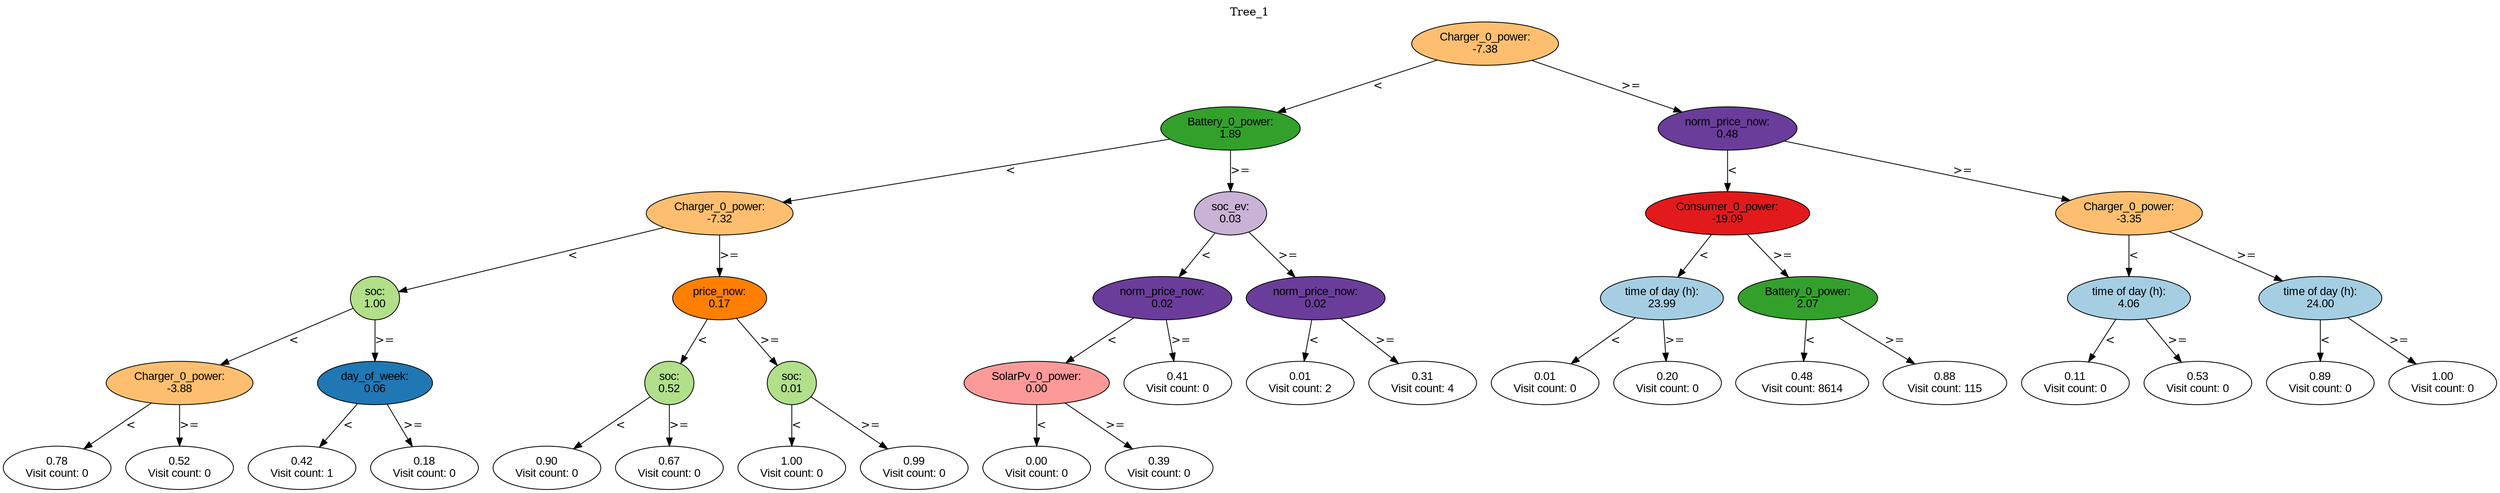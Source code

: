 digraph BST {
    node [fontname="Arial" style=filled colorscheme=paired12];
    0 [ label = "Charger_0_power:
-7.38" fillcolor=7];
    1 [ label = "Battery_0_power:
1.89" fillcolor=4];
    2 [ label = "Charger_0_power:
-7.32" fillcolor=7];
    3 [ label = "soc:
1.00" fillcolor=3];
    4 [ label = "Charger_0_power:
-3.88" fillcolor=7];
    5 [ label = "0.78
Visit count: 0" fillcolor=white];
    6 [ label = "0.52
Visit count: 0" fillcolor=white];
    7 [ label = "day_of_week:
0.06" fillcolor=2];
    8 [ label = "0.42
Visit count: 1" fillcolor=white];
    9 [ label = "0.18
Visit count: 0" fillcolor=white];
    10 [ label = "price_now:
0.17" fillcolor=8];
    11 [ label = "soc:
0.52" fillcolor=3];
    12 [ label = "0.90
Visit count: 0" fillcolor=white];
    13 [ label = "0.67
Visit count: 0" fillcolor=white];
    14 [ label = "soc:
0.01" fillcolor=3];
    15 [ label = "1.00
Visit count: 0" fillcolor=white];
    16 [ label = "0.99
Visit count: 0" fillcolor=white];
    17 [ label = "soc_ev:
0.03" fillcolor=9];
    18 [ label = "norm_price_now:
0.02" fillcolor=10];
    19 [ label = "SolarPv_0_power:
0.00" fillcolor=5];
    20 [ label = "0.00
Visit count: 0" fillcolor=white];
    21 [ label = "0.39
Visit count: 0" fillcolor=white];
    22 [ label = "0.41
Visit count: 0" fillcolor=white];
    23 [ label = "norm_price_now:
0.02" fillcolor=10];
    24 [ label = "0.01
Visit count: 2" fillcolor=white];
    25 [ label = "0.31
Visit count: 4" fillcolor=white];
    26 [ label = "norm_price_now:
0.48" fillcolor=10];
    27 [ label = "Consumer_0_power:
-19.09" fillcolor=6];
    28 [ label = "time of day (h):
23.99" fillcolor=1];
    29 [ label = "0.01
Visit count: 0" fillcolor=white];
    30 [ label = "0.20
Visit count: 0" fillcolor=white];
    31 [ label = "Battery_0_power:
2.07" fillcolor=4];
    32 [ label = "0.48
Visit count: 8614" fillcolor=white];
    33 [ label = "0.88
Visit count: 115" fillcolor=white];
    34 [ label = "Charger_0_power:
-3.35" fillcolor=7];
    35 [ label = "time of day (h):
4.06" fillcolor=1];
    36 [ label = "0.11
Visit count: 0" fillcolor=white];
    37 [ label = "0.53
Visit count: 0" fillcolor=white];
    38 [ label = "time of day (h):
24.00" fillcolor=1];
    39 [ label = "0.89
Visit count: 0" fillcolor=white];
    40 [ label = "1.00
Visit count: 0" fillcolor=white];

    0  -> 1[ label = "<"];
    0  -> 26[ label = ">="];
    1  -> 2[ label = "<"];
    1  -> 17[ label = ">="];
    2  -> 3[ label = "<"];
    2  -> 10[ label = ">="];
    3  -> 4[ label = "<"];
    3  -> 7[ label = ">="];
    4  -> 5[ label = "<"];
    4  -> 6[ label = ">="];
    7  -> 8[ label = "<"];
    7  -> 9[ label = ">="];
    10  -> 11[ label = "<"];
    10  -> 14[ label = ">="];
    11  -> 12[ label = "<"];
    11  -> 13[ label = ">="];
    14  -> 15[ label = "<"];
    14  -> 16[ label = ">="];
    17  -> 18[ label = "<"];
    17  -> 23[ label = ">="];
    18  -> 19[ label = "<"];
    18  -> 22[ label = ">="];
    19  -> 20[ label = "<"];
    19  -> 21[ label = ">="];
    23  -> 24[ label = "<"];
    23  -> 25[ label = ">="];
    26  -> 27[ label = "<"];
    26  -> 34[ label = ">="];
    27  -> 28[ label = "<"];
    27  -> 31[ label = ">="];
    28  -> 29[ label = "<"];
    28  -> 30[ label = ">="];
    31  -> 32[ label = "<"];
    31  -> 33[ label = ">="];
    34  -> 35[ label = "<"];
    34  -> 38[ label = ">="];
    35  -> 36[ label = "<"];
    35  -> 37[ label = ">="];
    38  -> 39[ label = "<"];
    38  -> 40[ label = ">="];

    labelloc="t";
    label="Tree_1";
}